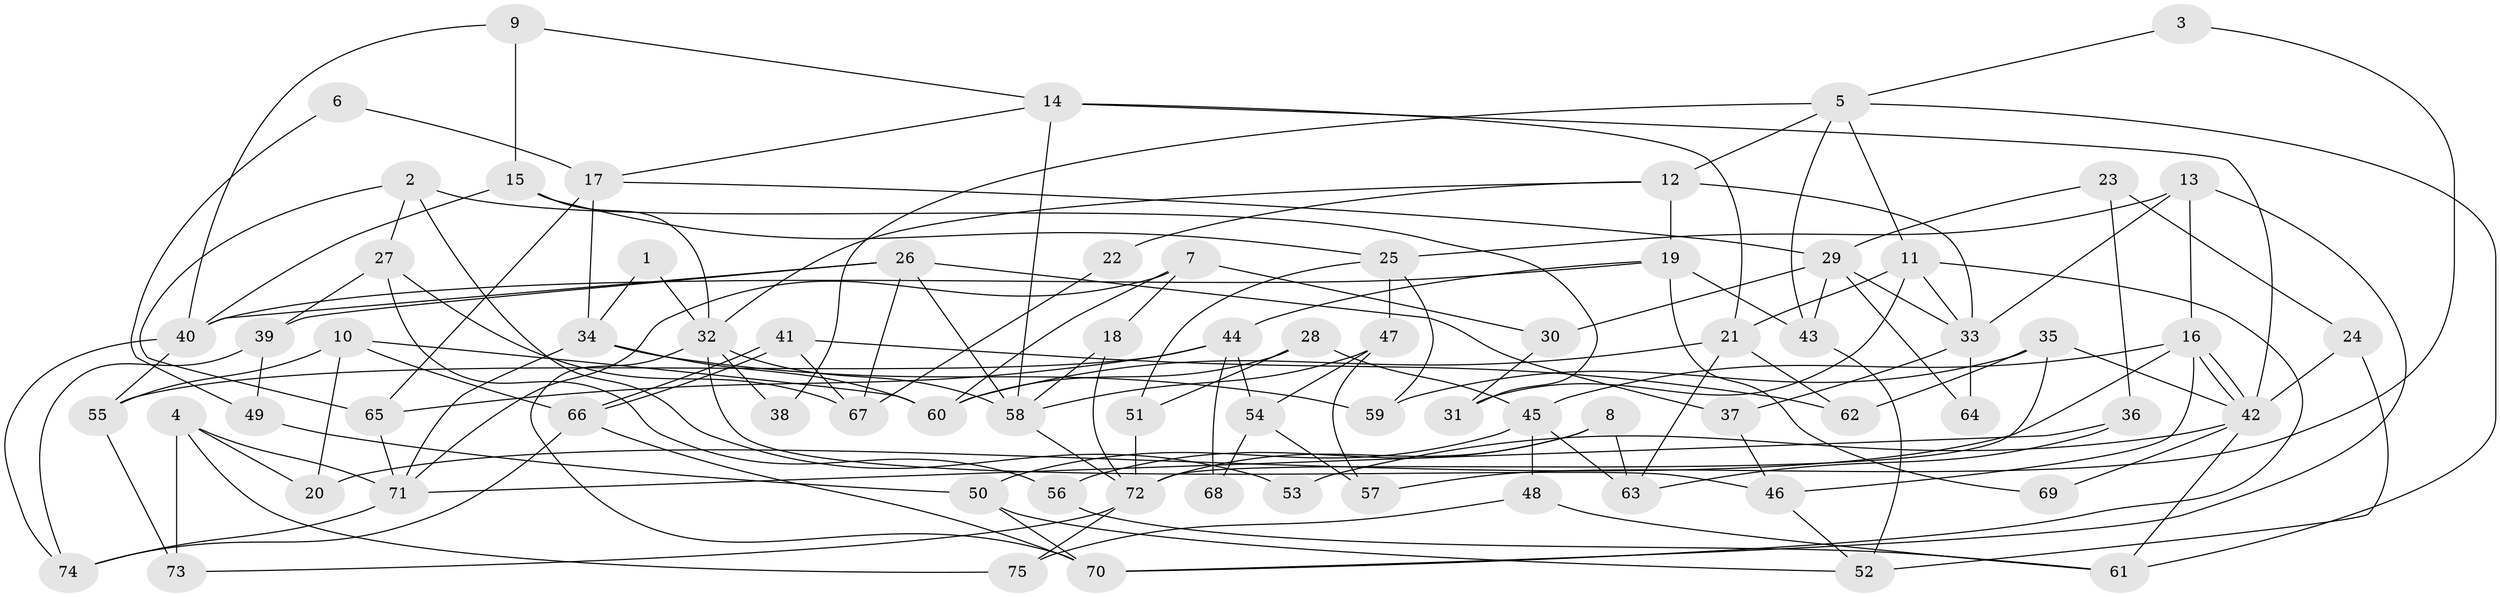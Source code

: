 // Generated by graph-tools (version 1.1) at 2025/11/02/27/25 16:11:23]
// undirected, 75 vertices, 150 edges
graph export_dot {
graph [start="1"]
  node [color=gray90,style=filled];
  1;
  2;
  3;
  4;
  5;
  6;
  7;
  8;
  9;
  10;
  11;
  12;
  13;
  14;
  15;
  16;
  17;
  18;
  19;
  20;
  21;
  22;
  23;
  24;
  25;
  26;
  27;
  28;
  29;
  30;
  31;
  32;
  33;
  34;
  35;
  36;
  37;
  38;
  39;
  40;
  41;
  42;
  43;
  44;
  45;
  46;
  47;
  48;
  49;
  50;
  51;
  52;
  53;
  54;
  55;
  56;
  57;
  58;
  59;
  60;
  61;
  62;
  63;
  64;
  65;
  66;
  67;
  68;
  69;
  70;
  71;
  72;
  73;
  74;
  75;
  1 -- 32;
  1 -- 34;
  2 -- 65;
  2 -- 27;
  2 -- 31;
  2 -- 53;
  3 -- 5;
  3 -- 57;
  4 -- 20;
  4 -- 73;
  4 -- 71;
  4 -- 75;
  5 -- 11;
  5 -- 12;
  5 -- 38;
  5 -- 43;
  5 -- 61;
  6 -- 49;
  6 -- 17;
  7 -- 30;
  7 -- 71;
  7 -- 18;
  7 -- 60;
  8 -- 72;
  8 -- 63;
  8 -- 56;
  9 -- 15;
  9 -- 14;
  9 -- 40;
  10 -- 66;
  10 -- 60;
  10 -- 20;
  10 -- 55;
  11 -- 33;
  11 -- 70;
  11 -- 21;
  11 -- 31;
  12 -- 32;
  12 -- 33;
  12 -- 19;
  12 -- 22;
  13 -- 25;
  13 -- 33;
  13 -- 16;
  13 -- 70;
  14 -- 21;
  14 -- 42;
  14 -- 17;
  14 -- 58;
  15 -- 32;
  15 -- 40;
  15 -- 25;
  16 -- 42;
  16 -- 42;
  16 -- 20;
  16 -- 45;
  16 -- 46;
  17 -- 65;
  17 -- 29;
  17 -- 34;
  18 -- 58;
  18 -- 72;
  19 -- 40;
  19 -- 43;
  19 -- 44;
  19 -- 69;
  21 -- 63;
  21 -- 60;
  21 -- 62;
  22 -- 67;
  23 -- 29;
  23 -- 24;
  23 -- 36;
  24 -- 52;
  24 -- 42;
  25 -- 51;
  25 -- 47;
  25 -- 59;
  26 -- 58;
  26 -- 39;
  26 -- 37;
  26 -- 40;
  26 -- 67;
  27 -- 67;
  27 -- 56;
  27 -- 39;
  28 -- 45;
  28 -- 60;
  28 -- 51;
  29 -- 43;
  29 -- 30;
  29 -- 33;
  29 -- 64;
  30 -- 31;
  32 -- 70;
  32 -- 58;
  32 -- 38;
  32 -- 46;
  33 -- 37;
  33 -- 64;
  34 -- 60;
  34 -- 59;
  34 -- 71;
  35 -- 72;
  35 -- 59;
  35 -- 42;
  35 -- 62;
  36 -- 71;
  36 -- 63;
  37 -- 46;
  39 -- 74;
  39 -- 49;
  40 -- 55;
  40 -- 74;
  41 -- 62;
  41 -- 66;
  41 -- 66;
  41 -- 67;
  42 -- 53;
  42 -- 61;
  42 -- 69;
  43 -- 52;
  44 -- 55;
  44 -- 54;
  44 -- 65;
  44 -- 68;
  45 -- 50;
  45 -- 48;
  45 -- 63;
  46 -- 52;
  47 -- 58;
  47 -- 54;
  47 -- 57;
  48 -- 61;
  48 -- 75;
  49 -- 50;
  50 -- 70;
  50 -- 52;
  51 -- 72;
  54 -- 57;
  54 -- 68;
  55 -- 73;
  56 -- 61;
  58 -- 72;
  65 -- 71;
  66 -- 74;
  66 -- 70;
  71 -- 74;
  72 -- 75;
  72 -- 73;
}
